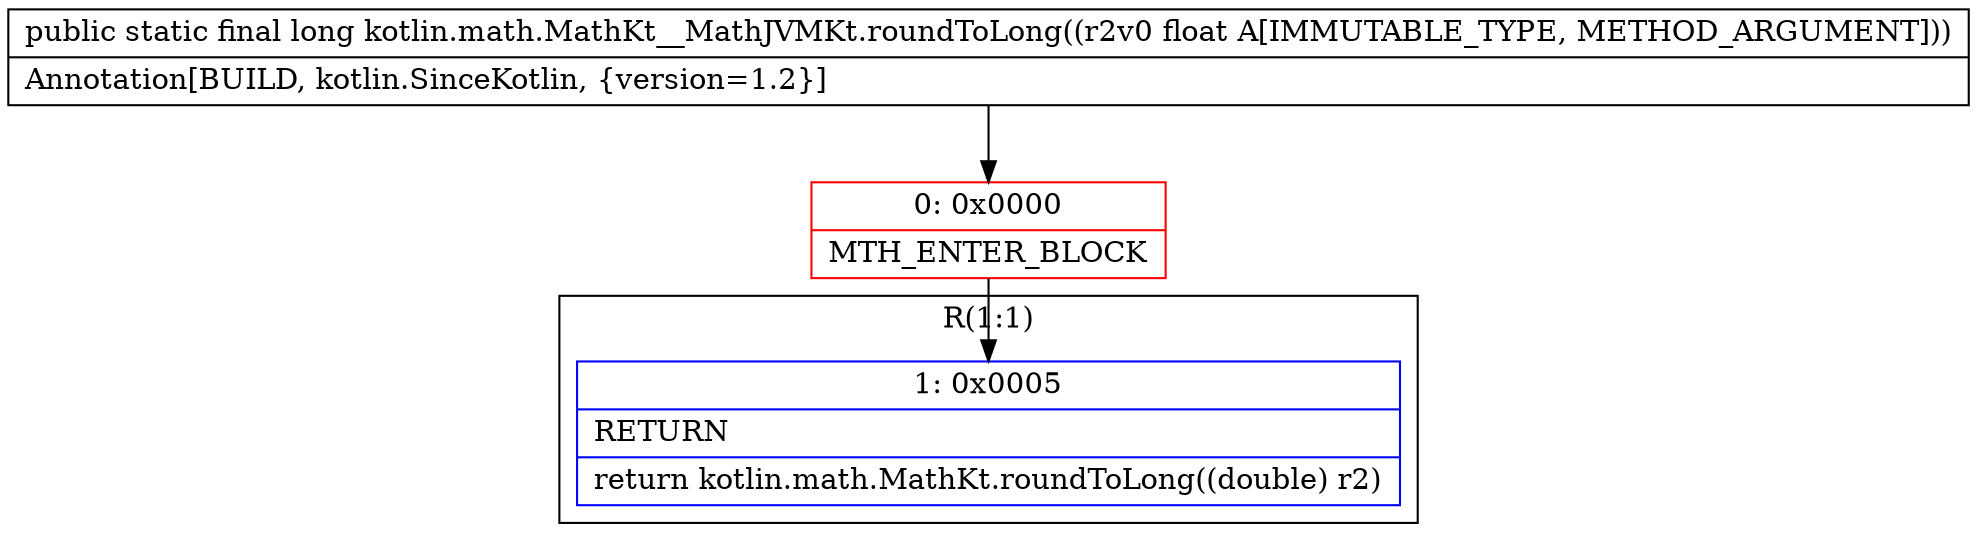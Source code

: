 digraph "CFG forkotlin.math.MathKt__MathJVMKt.roundToLong(F)J" {
subgraph cluster_Region_560627176 {
label = "R(1:1)";
node [shape=record,color=blue];
Node_1 [shape=record,label="{1\:\ 0x0005|RETURN\l|return kotlin.math.MathKt.roundToLong((double) r2)\l}"];
}
Node_0 [shape=record,color=red,label="{0\:\ 0x0000|MTH_ENTER_BLOCK\l}"];
MethodNode[shape=record,label="{public static final long kotlin.math.MathKt__MathJVMKt.roundToLong((r2v0 float A[IMMUTABLE_TYPE, METHOD_ARGUMENT]))  | Annotation[BUILD, kotlin.SinceKotlin, \{version=1.2\}]\l}"];
MethodNode -> Node_0;
Node_0 -> Node_1;
}

